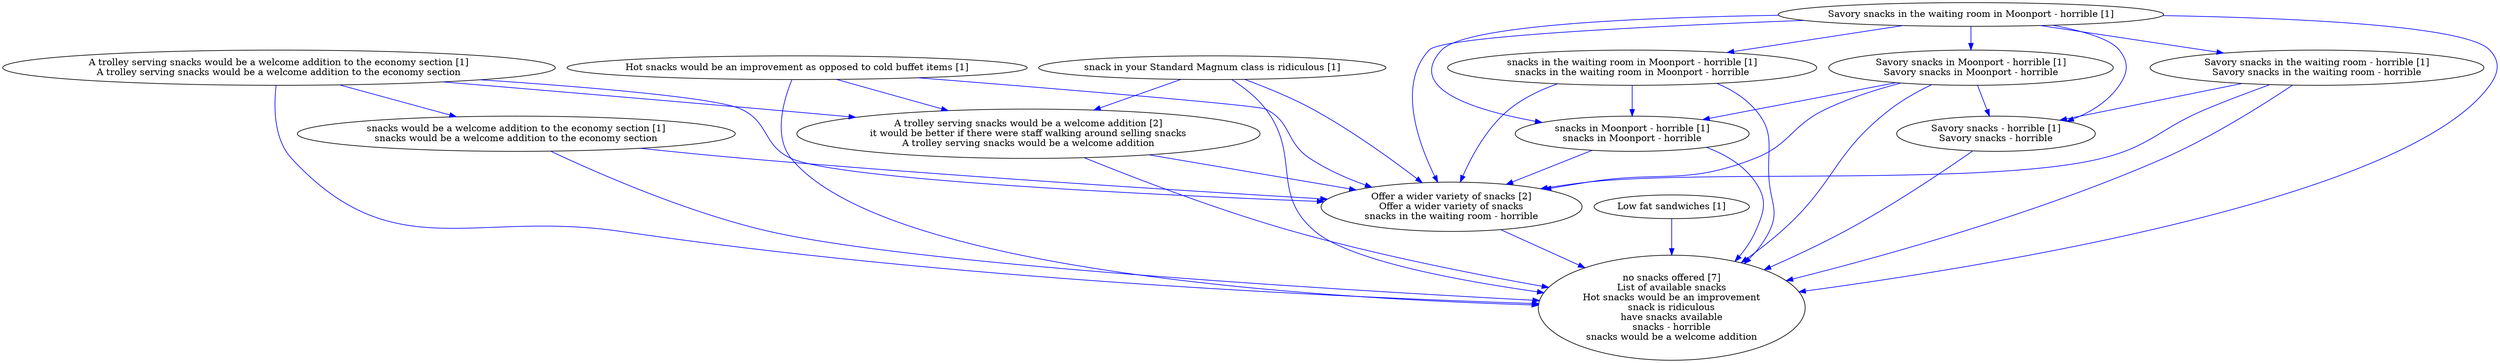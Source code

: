 digraph collapsedGraph {
"Offer a wider variety of snacks [2]\nOffer a wider variety of snacks\nsnacks in the waiting room - horrible""no snacks offered [7]\nList of available snacks\nHot snacks would be an improvement\nsnack is ridiculous\nhave snacks available\nsnacks - horrible\nsnacks would be a welcome addition""A trolley serving snacks would be a welcome addition [2]\nit would be better if there were staff walking around selling snacks\nA trolley serving snacks would be a welcome addition""A trolley serving snacks would be a welcome addition to the economy section [1]\nA trolley serving snacks would be a welcome addition to the economy section""snacks would be a welcome addition to the economy section [1]\nsnacks would be a welcome addition to the economy section""Hot snacks would be an improvement as opposed to cold buffet items [1]""Low fat sandwiches [1]""Savory snacks in the waiting room in Moonport - horrible [1]""Savory snacks in Moonport - horrible [1]\nSavory snacks in Moonport - horrible""Savory snacks - horrible [1]\nSavory snacks - horrible""snacks in Moonport - horrible [1]\nsnacks in Moonport - horrible""Savory snacks in the waiting room - horrible [1]\nSavory snacks in the waiting room - horrible""snacks in the waiting room in Moonport - horrible [1]\nsnacks in the waiting room in Moonport - horrible""snack in your Standard Magnum class is ridiculous [1]""snacks would be a welcome addition to the economy section [1]\nsnacks would be a welcome addition to the economy section" -> "no snacks offered [7]\nList of available snacks\nHot snacks would be an improvement\nsnack is ridiculous\nhave snacks available\nsnacks - horrible\nsnacks would be a welcome addition" [color=blue]
"Hot snacks would be an improvement as opposed to cold buffet items [1]" -> "A trolley serving snacks would be a welcome addition [2]\nit would be better if there were staff walking around selling snacks\nA trolley serving snacks would be a welcome addition" [color=blue]
"Savory snacks in the waiting room in Moonport - horrible [1]" -> "Offer a wider variety of snacks [2]\nOffer a wider variety of snacks\nsnacks in the waiting room - horrible" [color=blue]
"Hot snacks would be an improvement as opposed to cold buffet items [1]" -> "no snacks offered [7]\nList of available snacks\nHot snacks would be an improvement\nsnack is ridiculous\nhave snacks available\nsnacks - horrible\nsnacks would be a welcome addition" [color=blue]
"Savory snacks - horrible [1]\nSavory snacks - horrible" -> "no snacks offered [7]\nList of available snacks\nHot snacks would be an improvement\nsnack is ridiculous\nhave snacks available\nsnacks - horrible\nsnacks would be a welcome addition" [color=blue]
"A trolley serving snacks would be a welcome addition to the economy section [1]\nA trolley serving snacks would be a welcome addition to the economy section" -> "A trolley serving snacks would be a welcome addition [2]\nit would be better if there were staff walking around selling snacks\nA trolley serving snacks would be a welcome addition" [color=blue]
"snack in your Standard Magnum class is ridiculous [1]" -> "A trolley serving snacks would be a welcome addition [2]\nit would be better if there were staff walking around selling snacks\nA trolley serving snacks would be a welcome addition" [color=blue]
"snack in your Standard Magnum class is ridiculous [1]" -> "Offer a wider variety of snacks [2]\nOffer a wider variety of snacks\nsnacks in the waiting room - horrible" [color=blue]
"Low fat sandwiches [1]" -> "no snacks offered [7]\nList of available snacks\nHot snacks would be an improvement\nsnack is ridiculous\nhave snacks available\nsnacks - horrible\nsnacks would be a welcome addition" [color=blue]
"A trolley serving snacks would be a welcome addition [2]\nit would be better if there were staff walking around selling snacks\nA trolley serving snacks would be a welcome addition" -> "Offer a wider variety of snacks [2]\nOffer a wider variety of snacks\nsnacks in the waiting room - horrible" [color=blue]
"Savory snacks in the waiting room - horrible [1]\nSavory snacks in the waiting room - horrible" -> "no snacks offered [7]\nList of available snacks\nHot snacks would be an improvement\nsnack is ridiculous\nhave snacks available\nsnacks - horrible\nsnacks would be a welcome addition" [color=blue]
"snacks in Moonport - horrible [1]\nsnacks in Moonport - horrible" -> "Offer a wider variety of snacks [2]\nOffer a wider variety of snacks\nsnacks in the waiting room - horrible" [color=blue]
"Offer a wider variety of snacks [2]\nOffer a wider variety of snacks\nsnacks in the waiting room - horrible" -> "no snacks offered [7]\nList of available snacks\nHot snacks would be an improvement\nsnack is ridiculous\nhave snacks available\nsnacks - horrible\nsnacks would be a welcome addition" [color=blue]
"snack in your Standard Magnum class is ridiculous [1]" -> "no snacks offered [7]\nList of available snacks\nHot snacks would be an improvement\nsnack is ridiculous\nhave snacks available\nsnacks - horrible\nsnacks would be a welcome addition" [color=blue]
"A trolley serving snacks would be a welcome addition to the economy section [1]\nA trolley serving snacks would be a welcome addition to the economy section" -> "Offer a wider variety of snacks [2]\nOffer a wider variety of snacks\nsnacks in the waiting room - horrible" [color=blue]
"snacks in the waiting room in Moonport - horrible [1]\nsnacks in the waiting room in Moonport - horrible" -> "Offer a wider variety of snacks [2]\nOffer a wider variety of snacks\nsnacks in the waiting room - horrible" [color=blue]
"Savory snacks in the waiting room - horrible [1]\nSavory snacks in the waiting room - horrible" -> "Offer a wider variety of snacks [2]\nOffer a wider variety of snacks\nsnacks in the waiting room - horrible" [color=blue]
"snacks would be a welcome addition to the economy section [1]\nsnacks would be a welcome addition to the economy section" -> "Offer a wider variety of snacks [2]\nOffer a wider variety of snacks\nsnacks in the waiting room - horrible" [color=blue]
"snacks in Moonport - horrible [1]\nsnacks in Moonport - horrible" -> "no snacks offered [7]\nList of available snacks\nHot snacks would be an improvement\nsnack is ridiculous\nhave snacks available\nsnacks - horrible\nsnacks would be a welcome addition" [color=blue]
"A trolley serving snacks would be a welcome addition [2]\nit would be better if there were staff walking around selling snacks\nA trolley serving snacks would be a welcome addition" -> "no snacks offered [7]\nList of available snacks\nHot snacks would be an improvement\nsnack is ridiculous\nhave snacks available\nsnacks - horrible\nsnacks would be a welcome addition" [color=blue]
"Savory snacks in the waiting room in Moonport - horrible [1]" -> "no snacks offered [7]\nList of available snacks\nHot snacks would be an improvement\nsnack is ridiculous\nhave snacks available\nsnacks - horrible\nsnacks would be a welcome addition" [color=blue]
"snacks in the waiting room in Moonport - horrible [1]\nsnacks in the waiting room in Moonport - horrible" -> "no snacks offered [7]\nList of available snacks\nHot snacks would be an improvement\nsnack is ridiculous\nhave snacks available\nsnacks - horrible\nsnacks would be a welcome addition" [color=blue]
"A trolley serving snacks would be a welcome addition to the economy section [1]\nA trolley serving snacks would be a welcome addition to the economy section" -> "no snacks offered [7]\nList of available snacks\nHot snacks would be an improvement\nsnack is ridiculous\nhave snacks available\nsnacks - horrible\nsnacks would be a welcome addition" [color=blue]
"Hot snacks would be an improvement as opposed to cold buffet items [1]" -> "Offer a wider variety of snacks [2]\nOffer a wider variety of snacks\nsnacks in the waiting room - horrible" [color=blue]
"Savory snacks in Moonport - horrible [1]\nSavory snacks in Moonport - horrible" -> "no snacks offered [7]\nList of available snacks\nHot snacks would be an improvement\nsnack is ridiculous\nhave snacks available\nsnacks - horrible\nsnacks would be a welcome addition" [color=blue]
"A trolley serving snacks would be a welcome addition to the economy section [1]\nA trolley serving snacks would be a welcome addition to the economy section" -> "snacks would be a welcome addition to the economy section [1]\nsnacks would be a welcome addition to the economy section" [color=blue]
"Savory snacks in the waiting room in Moonport - horrible [1]" -> "Savory snacks in Moonport - horrible [1]\nSavory snacks in Moonport - horrible" [color=blue]
"Savory snacks in Moonport - horrible [1]\nSavory snacks in Moonport - horrible" -> "Savory snacks - horrible [1]\nSavory snacks - horrible" [color=blue]
"Savory snacks in Moonport - horrible [1]\nSavory snacks in Moonport - horrible" -> "snacks in Moonport - horrible [1]\nsnacks in Moonport - horrible" [color=blue]
"Savory snacks in the waiting room in Moonport - horrible [1]" -> "Savory snacks in the waiting room - horrible [1]\nSavory snacks in the waiting room - horrible" [color=blue]
"Savory snacks in the waiting room - horrible [1]\nSavory snacks in the waiting room - horrible" -> "Savory snacks - horrible [1]\nSavory snacks - horrible" [color=blue]
"Savory snacks in the waiting room in Moonport - horrible [1]" -> "snacks in the waiting room in Moonport - horrible [1]\nsnacks in the waiting room in Moonport - horrible" [color=blue]
"snacks in the waiting room in Moonport - horrible [1]\nsnacks in the waiting room in Moonport - horrible" -> "snacks in Moonport - horrible [1]\nsnacks in Moonport - horrible" [color=blue]
"Savory snacks in the waiting room in Moonport - horrible [1]" -> "snacks in Moonport - horrible [1]\nsnacks in Moonport - horrible" [color=blue]
"Savory snacks in the waiting room in Moonport - horrible [1]" -> "Savory snacks - horrible [1]\nSavory snacks - horrible" [color=blue]
"Savory snacks in Moonport - horrible [1]\nSavory snacks in Moonport - horrible" -> "Offer a wider variety of snacks [2]\nOffer a wider variety of snacks\nsnacks in the waiting room - horrible" [color=blue]
}
